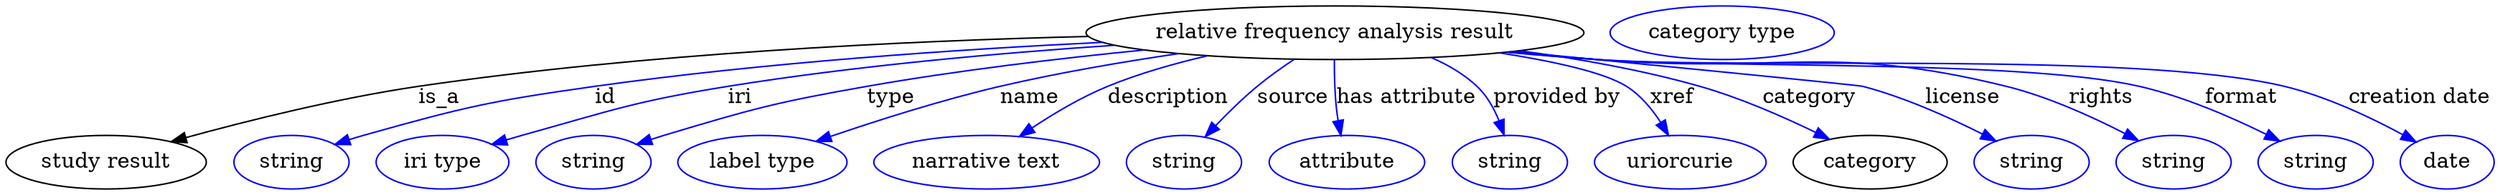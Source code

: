 digraph {
	graph [bb="0,0,1661.1,123"];
	node [label="\N"];
	"relative frequency analysis result"	[height=0.5,
		label="relative frequency analysis result",
		pos="885.94,105",
		width=4.6218];
	"study result"	[height=0.5,
		pos="66.944,18",
		width=1.8596];
	"relative frequency analysis result" -> "study result"	[label=is_a,
		lp="289.94,61.5",
		pos="e,110.54,31.824 721.06,102.44 597.86,99.368 425.63,91.02 275.94,69 222.29,61.107 162.19,46.059 120.26,34.525"];
	id	[color=blue,
		height=0.5,
		label=string,
		pos="189.94,18",
		width=1.0652];
	"relative frequency analysis result" -> id	[color=blue,
		label=id,
		lp="401.94,61.5",
		pos="e,218.94,29.966 731.13,98.362 634.19,93.498 506.87,84.678 394.94,69 324.33,59.109 306.59,55.278 237.94,36 234.84,35.128 231.64,34.158 \
228.44,33.138",
		style=solid];
	iri	[color=blue,
		height=0.5,
		label="iri type",
		pos="290.94,18",
		width=1.2277];
	"relative frequency analysis result" -> iri	[color=blue,
		label=iri,
		lp="489.94,61.5",
		pos="e,324.34,29.804 738.48,96.551 661.66,91.327 566.37,82.746 481.94,69 430.39,60.606 372.54,44.49 334.15,32.818",
		style=solid];
	type	[color=blue,
		height=0.5,
		label=string,
		pos="391.94,18",
		width=1.0652];
	"relative frequency analysis result" -> type	[color=blue,
		label=type,
		lp="590.94,61.5",
		pos="e,420.86,30.019 758.7,93.334 702.19,87.658 635,79.622 574.94,69 513.7,58.167 498.5,53.938 438.94,36 436.18,35.167 433.34,34.264 \
430.49,33.322",
		style=solid];
	name	[color=blue,
		height=0.5,
		label="label type",
		pos="504.94,18",
		width=1.5707];
	"relative frequency analysis result" -> name	[color=blue,
		label=name,
		lp="682.94,61.5",
		pos="e,540.6,31.982 781.5,90.932 743.89,85.353 701.28,78.02 662.94,69 624.41,59.932 581.65,46.166 550.34,35.372",
		style=solid];
	description	[color=blue,
		height=0.5,
		label="narrative text",
		pos="654.94,18",
		width=2.0943];
	"relative frequency analysis result" -> description	[color=blue,
		label=description,
		lp="774.44,61.5",
		pos="e,676.32,35.341 799.94,89.509 777.96,84.377 754.69,77.655 733.94,69 716.7,61.805 698.99,50.972 684.72,41.226",
		style=solid];
	source	[color=blue,
		height=0.5,
		label=string,
		pos="786.94,18",
		width=1.0652];
	"relative frequency analysis result" -> source	[color=blue,
		label=source,
		lp="857.94,61.5",
		pos="e,800.5,35.2 858.39,87.115 850.24,81.689 841.49,75.413 833.94,69 824.63,61.085 815.23,51.484 807.32,42.819",
		style=solid];
	"has attribute"	[color=blue,
		height=0.5,
		label=attribute,
		pos="894.94,18",
		width=1.4443];
	"relative frequency analysis result" -> "has attribute"	[color=blue,
		label="has attribute",
		lp="933.94,61.5",
		pos="e,890.33,35.966 885.42,86.814 885.35,77.14 885.61,64.858 886.94,54 887.27,51.309 887.72,48.522 888.24,45.749",
		style=solid];
	"provided by"	[color=blue,
		height=0.5,
		label=string,
		pos="1002.9,18",
		width=1.0652];
	"relative frequency analysis result" -> "provided by"	[color=blue,
		label="provided by",
		lp="1034.4,61.5",
		pos="e,999.02,36.312 950.31,88.343 961.45,83.495 972.24,77.188 980.94,69 987.6,62.743 992.36,54.117 995.71,45.79",
		style=solid];
	xref	[color=blue,
		height=0.5,
		label=uriorcurie,
		pos="1116.9,18",
		width=1.5887];
	"relative frequency analysis result" -> xref	[color=blue,
		label=xref,
		lp="1111.4,61.5",
		pos="e,1109,36.061 996.11,91.474 1031.8,85.879 1066,78.396 1080.9,69 1090.3,63.099 1098,53.797 1103.8,44.808",
		style=solid];
	category	[height=0.5,
		pos="1243.9,18",
		width=1.4263];
	"relative frequency analysis result" -> category	[color=blue,
		label=category,
		lp="1203.4,61.5",
		pos="e,1216.6,33.503 1009.2,92.907 1048.3,87.645 1091.4,80.006 1129.9,69 1156.7,61.356 1185.5,48.731 1207.4,38.079",
		style=solid];
	license	[color=blue,
		height=0.5,
		label=string,
		pos="1351.9,18",
		width=1.0652];
	"relative frequency analysis result" -> license	[color=blue,
		label=license,
		lp="1305.9,61.5",
		pos="e,1328.1,32.25 1005.1,92.406 1106.4,82.512 1236.1,69.763 1238.9,69 1267.1,61.585 1297.1,47.993 1319.1,36.85",
		style=solid];
	rights	[color=blue,
		height=0.5,
		label=string,
		pos="1446.9,18",
		width=1.0652];
	"relative frequency analysis result" -> rights	[color=blue,
		label=rights,
		lp="1398.4,61.5",
		pos="e,1423.4,32.503 1002.6,92.154 1022.1,90.324 1042.1,88.535 1060.9,87 1182.6,77.099 1216.5,98.334 1334.9,69 1362.9,62.089 1392.5,48.56 \
1414.2,37.315",
		style=solid];
	format	[color=blue,
		height=0.5,
		label=string,
		pos="1541.9,18",
		width=1.0652];
	"relative frequency analysis result" -> format	[color=blue,
		label=format,
		lp="1492.4,61.5",
		pos="e,1517.9,32.15 1001.7,91.98 1021.4,90.15 1041.8,88.406 1060.9,87 1141.5,81.094 1345.2,87.033 1423.9,69 1453.9,62.145 1485.8,48.153 \
1508.9,36.71",
		style=solid];
	"creation date"	[color=blue,
		height=0.5,
		label=date,
		pos="1629.9,18",
		width=0.86659];
	"relative frequency analysis result" -> "creation date"	[color=blue,
		label="creation date",
		lp="1611.4,61.5",
		pos="e,1609.1,31.554 1000.7,91.895 1020.8,90.053 1041.5,88.327 1060.9,87 1163,80.052 1421.4,92.78 1520.9,69 1549.2,62.255 1579,48.034 \
1600.3,36.477",
		style=solid];
	"named thing_category"	[color=blue,
		height=0.5,
		label="category type",
		pos="1144.9,105",
		width=2.0762];
}
